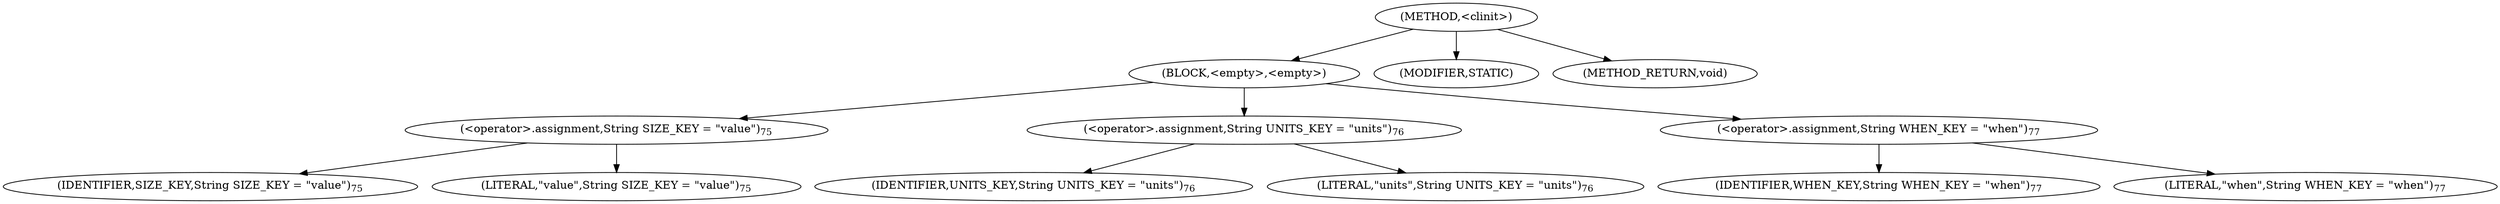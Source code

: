 digraph "&lt;clinit&gt;" {  
"607" [label = <(METHOD,&lt;clinit&gt;)> ]
"608" [label = <(BLOCK,&lt;empty&gt;,&lt;empty&gt;)> ]
"609" [label = <(&lt;operator&gt;.assignment,String SIZE_KEY = &quot;value&quot;)<SUB>75</SUB>> ]
"610" [label = <(IDENTIFIER,SIZE_KEY,String SIZE_KEY = &quot;value&quot;)<SUB>75</SUB>> ]
"611" [label = <(LITERAL,&quot;value&quot;,String SIZE_KEY = &quot;value&quot;)<SUB>75</SUB>> ]
"612" [label = <(&lt;operator&gt;.assignment,String UNITS_KEY = &quot;units&quot;)<SUB>76</SUB>> ]
"613" [label = <(IDENTIFIER,UNITS_KEY,String UNITS_KEY = &quot;units&quot;)<SUB>76</SUB>> ]
"614" [label = <(LITERAL,&quot;units&quot;,String UNITS_KEY = &quot;units&quot;)<SUB>76</SUB>> ]
"615" [label = <(&lt;operator&gt;.assignment,String WHEN_KEY = &quot;when&quot;)<SUB>77</SUB>> ]
"616" [label = <(IDENTIFIER,WHEN_KEY,String WHEN_KEY = &quot;when&quot;)<SUB>77</SUB>> ]
"617" [label = <(LITERAL,&quot;when&quot;,String WHEN_KEY = &quot;when&quot;)<SUB>77</SUB>> ]
"618" [label = <(MODIFIER,STATIC)> ]
"619" [label = <(METHOD_RETURN,void)> ]
  "607" -> "608" 
  "607" -> "618" 
  "607" -> "619" 
  "608" -> "609" 
  "608" -> "612" 
  "608" -> "615" 
  "609" -> "610" 
  "609" -> "611" 
  "612" -> "613" 
  "612" -> "614" 
  "615" -> "616" 
  "615" -> "617" 
}
